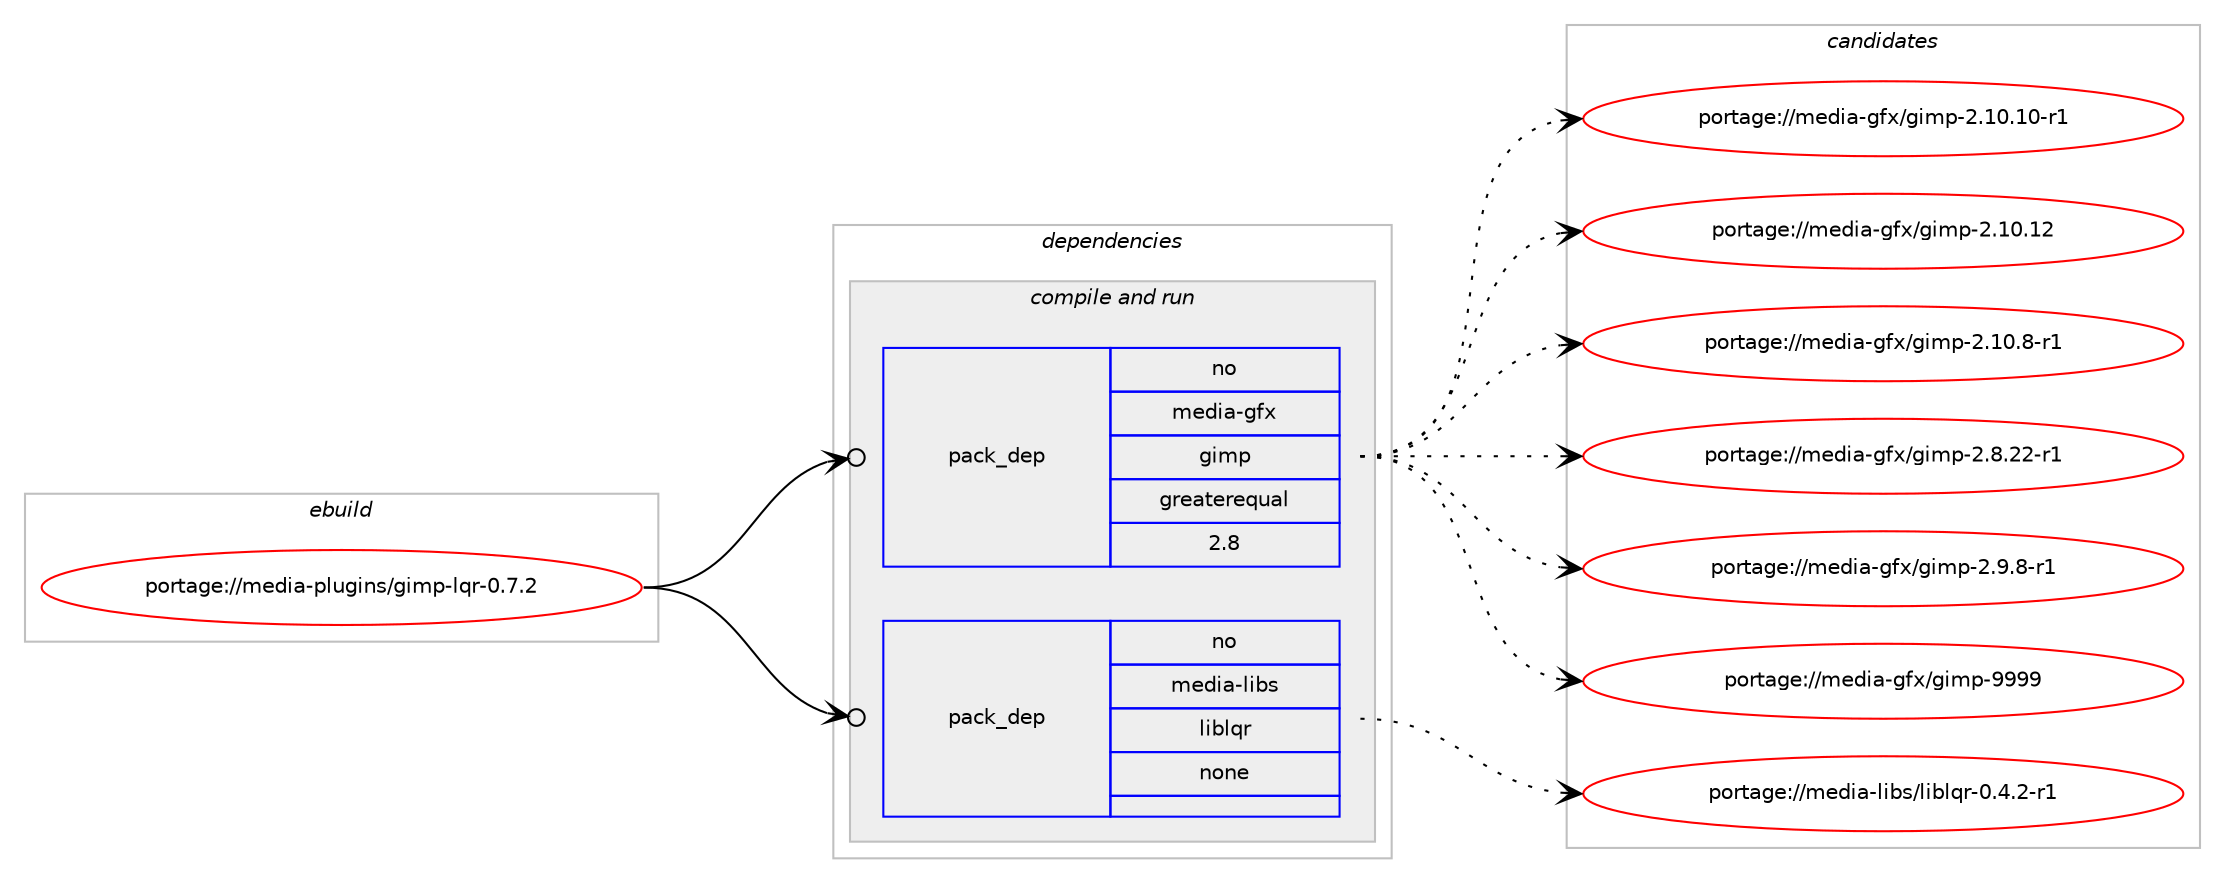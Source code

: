 digraph prolog {

# *************
# Graph options
# *************

newrank=true;
concentrate=true;
compound=true;
graph [rankdir=LR,fontname=Helvetica,fontsize=10,ranksep=1.5];#, ranksep=2.5, nodesep=0.2];
edge  [arrowhead=vee];
node  [fontname=Helvetica,fontsize=10];

# **********
# The ebuild
# **********

subgraph cluster_leftcol {
color=gray;
rank=same;
label=<<i>ebuild</i>>;
id [label="portage://media-plugins/gimp-lqr-0.7.2", color=red, width=4, href="../media-plugins/gimp-lqr-0.7.2.svg"];
}

# ****************
# The dependencies
# ****************

subgraph cluster_midcol {
color=gray;
label=<<i>dependencies</i>>;
subgraph cluster_compile {
fillcolor="#eeeeee";
style=filled;
label=<<i>compile</i>>;
}
subgraph cluster_compileandrun {
fillcolor="#eeeeee";
style=filled;
label=<<i>compile and run</i>>;
subgraph pack238764 {
dependency325656 [label=<<TABLE BORDER="0" CELLBORDER="1" CELLSPACING="0" CELLPADDING="4" WIDTH="220"><TR><TD ROWSPAN="6" CELLPADDING="30">pack_dep</TD></TR><TR><TD WIDTH="110">no</TD></TR><TR><TD>media-gfx</TD></TR><TR><TD>gimp</TD></TR><TR><TD>greaterequal</TD></TR><TR><TD>2.8</TD></TR></TABLE>>, shape=none, color=blue];
}
id:e -> dependency325656:w [weight=20,style="solid",arrowhead="odotvee"];
subgraph pack238765 {
dependency325657 [label=<<TABLE BORDER="0" CELLBORDER="1" CELLSPACING="0" CELLPADDING="4" WIDTH="220"><TR><TD ROWSPAN="6" CELLPADDING="30">pack_dep</TD></TR><TR><TD WIDTH="110">no</TD></TR><TR><TD>media-libs</TD></TR><TR><TD>liblqr</TD></TR><TR><TD>none</TD></TR><TR><TD></TD></TR></TABLE>>, shape=none, color=blue];
}
id:e -> dependency325657:w [weight=20,style="solid",arrowhead="odotvee"];
}
subgraph cluster_run {
fillcolor="#eeeeee";
style=filled;
label=<<i>run</i>>;
}
}

# **************
# The candidates
# **************

subgraph cluster_choices {
rank=same;
color=gray;
label=<<i>candidates</i>>;

subgraph choice238764 {
color=black;
nodesep=1;
choiceportage10910110010597451031021204710310510911245504649484649484511449 [label="portage://media-gfx/gimp-2.10.10-r1", color=red, width=4,href="../media-gfx/gimp-2.10.10-r1.svg"];
choiceportage1091011001059745103102120471031051091124550464948464950 [label="portage://media-gfx/gimp-2.10.12", color=red, width=4,href="../media-gfx/gimp-2.10.12.svg"];
choiceportage109101100105974510310212047103105109112455046494846564511449 [label="portage://media-gfx/gimp-2.10.8-r1", color=red, width=4,href="../media-gfx/gimp-2.10.8-r1.svg"];
choiceportage109101100105974510310212047103105109112455046564650504511449 [label="portage://media-gfx/gimp-2.8.22-r1", color=red, width=4,href="../media-gfx/gimp-2.8.22-r1.svg"];
choiceportage1091011001059745103102120471031051091124550465746564511449 [label="portage://media-gfx/gimp-2.9.8-r1", color=red, width=4,href="../media-gfx/gimp-2.9.8-r1.svg"];
choiceportage1091011001059745103102120471031051091124557575757 [label="portage://media-gfx/gimp-9999", color=red, width=4,href="../media-gfx/gimp-9999.svg"];
dependency325656:e -> choiceportage10910110010597451031021204710310510911245504649484649484511449:w [style=dotted,weight="100"];
dependency325656:e -> choiceportage1091011001059745103102120471031051091124550464948464950:w [style=dotted,weight="100"];
dependency325656:e -> choiceportage109101100105974510310212047103105109112455046494846564511449:w [style=dotted,weight="100"];
dependency325656:e -> choiceportage109101100105974510310212047103105109112455046564650504511449:w [style=dotted,weight="100"];
dependency325656:e -> choiceportage1091011001059745103102120471031051091124550465746564511449:w [style=dotted,weight="100"];
dependency325656:e -> choiceportage1091011001059745103102120471031051091124557575757:w [style=dotted,weight="100"];
}
subgraph choice238765 {
color=black;
nodesep=1;
choiceportage10910110010597451081059811547108105981081131144548465246504511449 [label="portage://media-libs/liblqr-0.4.2-r1", color=red, width=4,href="../media-libs/liblqr-0.4.2-r1.svg"];
dependency325657:e -> choiceportage10910110010597451081059811547108105981081131144548465246504511449:w [style=dotted,weight="100"];
}
}

}
